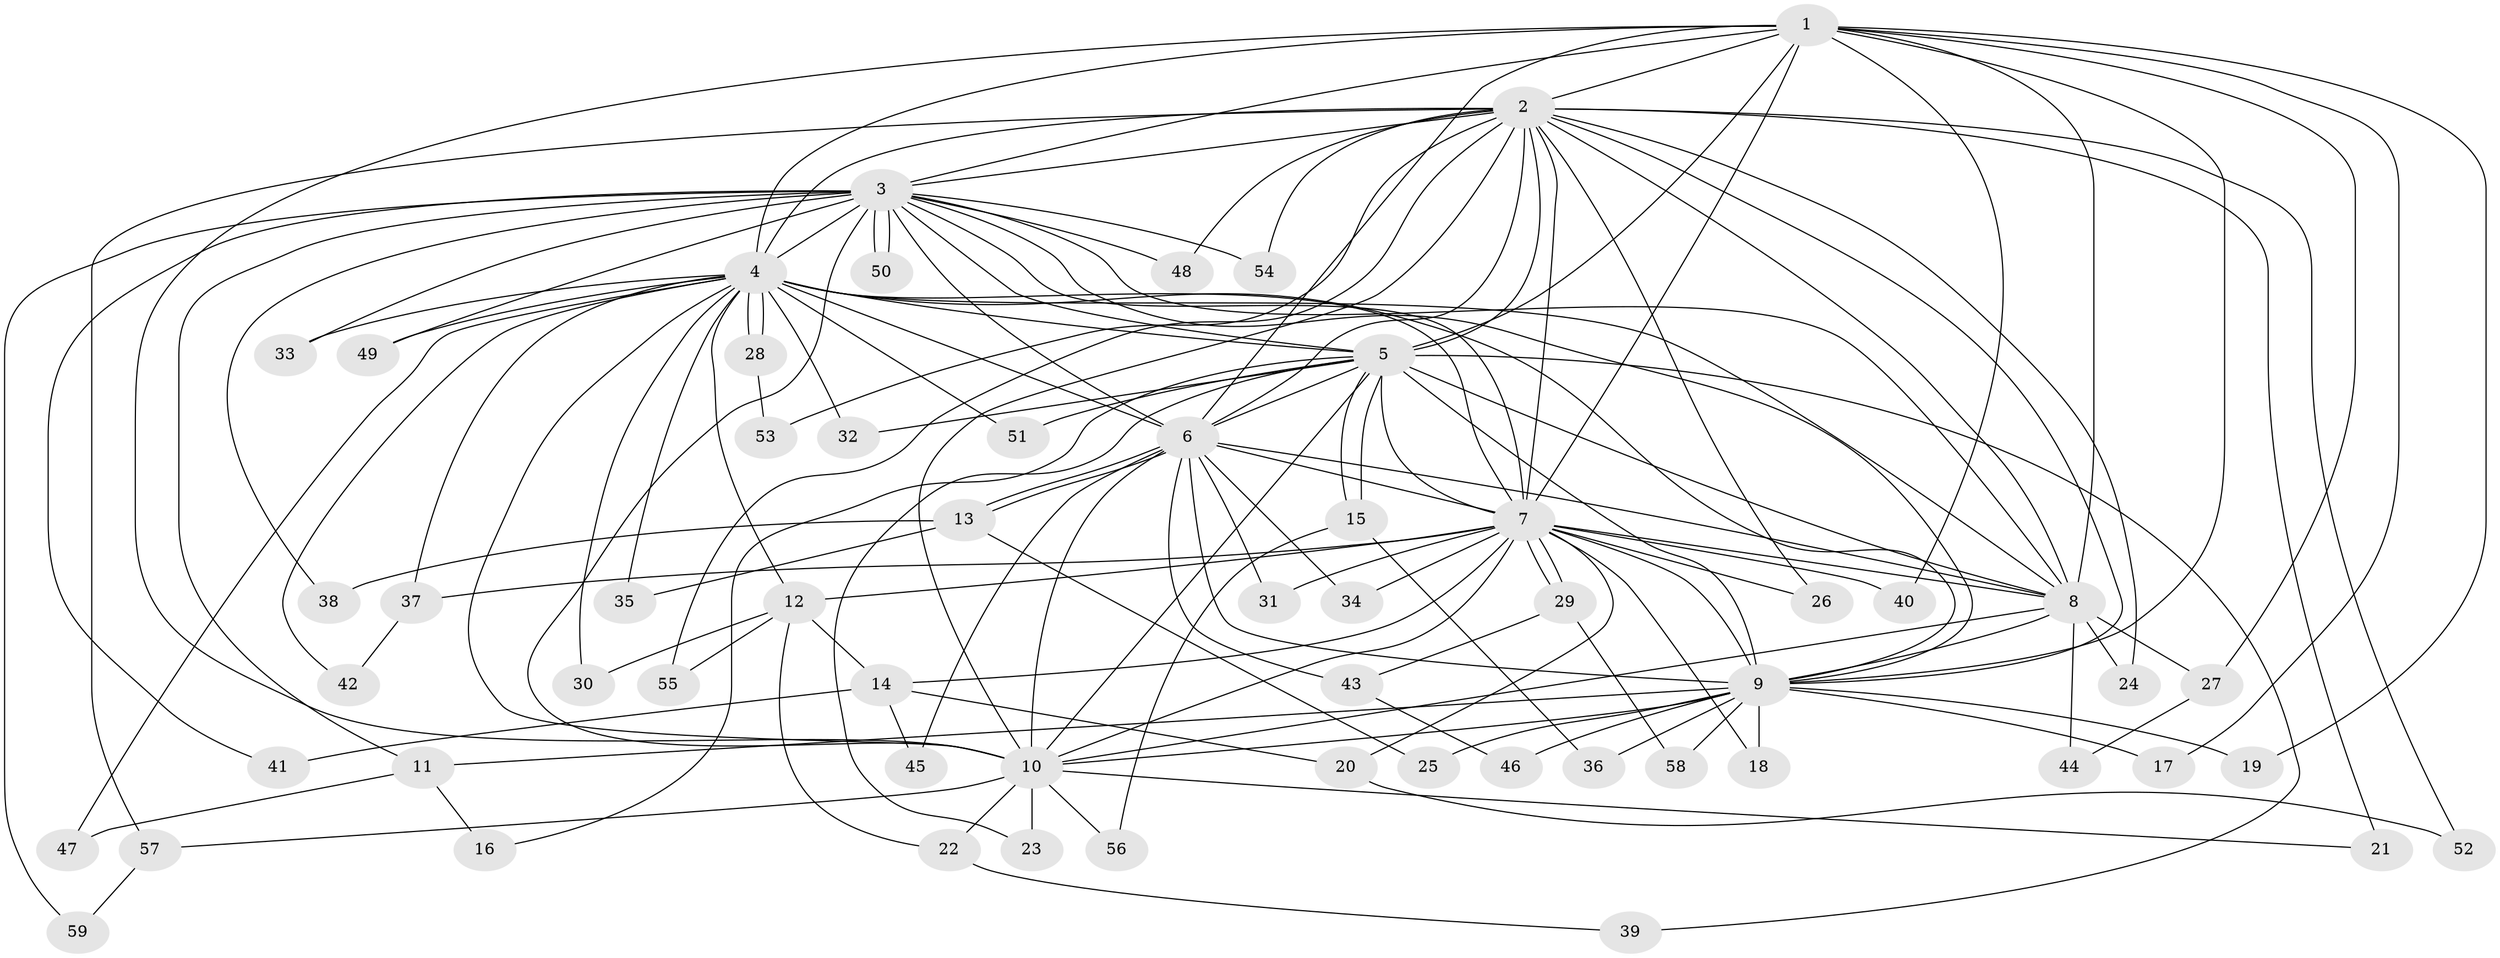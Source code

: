 // Generated by graph-tools (version 1.1) at 2025/01/03/09/25 03:01:21]
// undirected, 59 vertices, 143 edges
graph export_dot {
graph [start="1"]
  node [color=gray90,style=filled];
  1;
  2;
  3;
  4;
  5;
  6;
  7;
  8;
  9;
  10;
  11;
  12;
  13;
  14;
  15;
  16;
  17;
  18;
  19;
  20;
  21;
  22;
  23;
  24;
  25;
  26;
  27;
  28;
  29;
  30;
  31;
  32;
  33;
  34;
  35;
  36;
  37;
  38;
  39;
  40;
  41;
  42;
  43;
  44;
  45;
  46;
  47;
  48;
  49;
  50;
  51;
  52;
  53;
  54;
  55;
  56;
  57;
  58;
  59;
  1 -- 2;
  1 -- 3;
  1 -- 4;
  1 -- 5;
  1 -- 6;
  1 -- 7;
  1 -- 8;
  1 -- 9;
  1 -- 10;
  1 -- 17;
  1 -- 19;
  1 -- 27;
  1 -- 40;
  2 -- 3;
  2 -- 4;
  2 -- 5;
  2 -- 6;
  2 -- 7;
  2 -- 8;
  2 -- 9;
  2 -- 10;
  2 -- 21;
  2 -- 24;
  2 -- 26;
  2 -- 48;
  2 -- 52;
  2 -- 53;
  2 -- 54;
  2 -- 55;
  2 -- 57;
  3 -- 4;
  3 -- 5;
  3 -- 6;
  3 -- 7;
  3 -- 8;
  3 -- 9;
  3 -- 10;
  3 -- 11;
  3 -- 33;
  3 -- 38;
  3 -- 41;
  3 -- 48;
  3 -- 49;
  3 -- 50;
  3 -- 50;
  3 -- 54;
  3 -- 59;
  4 -- 5;
  4 -- 6;
  4 -- 7;
  4 -- 8;
  4 -- 9;
  4 -- 10;
  4 -- 12;
  4 -- 28;
  4 -- 28;
  4 -- 30;
  4 -- 32;
  4 -- 33;
  4 -- 35;
  4 -- 37;
  4 -- 42;
  4 -- 47;
  4 -- 49;
  4 -- 51;
  5 -- 6;
  5 -- 7;
  5 -- 8;
  5 -- 9;
  5 -- 10;
  5 -- 15;
  5 -- 15;
  5 -- 16;
  5 -- 23;
  5 -- 32;
  5 -- 39;
  5 -- 51;
  6 -- 7;
  6 -- 8;
  6 -- 9;
  6 -- 10;
  6 -- 13;
  6 -- 13;
  6 -- 31;
  6 -- 34;
  6 -- 43;
  6 -- 45;
  7 -- 8;
  7 -- 9;
  7 -- 10;
  7 -- 12;
  7 -- 14;
  7 -- 18;
  7 -- 20;
  7 -- 26;
  7 -- 29;
  7 -- 29;
  7 -- 31;
  7 -- 34;
  7 -- 37;
  7 -- 40;
  8 -- 9;
  8 -- 10;
  8 -- 24;
  8 -- 27;
  8 -- 44;
  9 -- 10;
  9 -- 11;
  9 -- 17;
  9 -- 18;
  9 -- 19;
  9 -- 25;
  9 -- 36;
  9 -- 46;
  9 -- 58;
  10 -- 21;
  10 -- 22;
  10 -- 23;
  10 -- 56;
  10 -- 57;
  11 -- 16;
  11 -- 47;
  12 -- 14;
  12 -- 22;
  12 -- 30;
  12 -- 55;
  13 -- 25;
  13 -- 35;
  13 -- 38;
  14 -- 20;
  14 -- 41;
  14 -- 45;
  15 -- 36;
  15 -- 56;
  20 -- 52;
  22 -- 39;
  27 -- 44;
  28 -- 53;
  29 -- 43;
  29 -- 58;
  37 -- 42;
  43 -- 46;
  57 -- 59;
}
